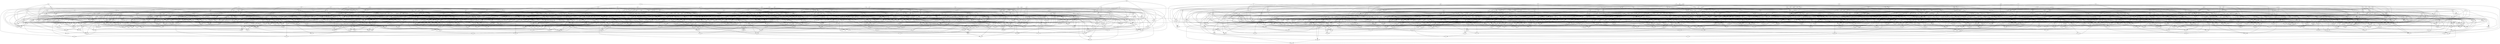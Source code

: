 digraph {
pcf -> vqq
pcf -> glr
pcf -> rpx
pcf -> qcm
qkb -> ccc
qkb -> lxr
qkb -> ppx
vnm -> frl
scx -> czr
zqg -> lbj
zqg -> xkk
qvs -> zgv
qvs -> vfq
qvs -> pqp
qvs -> qbl
qvs -> rpt
qvs -> zcq
sxm -> rgj
vrd -> hbb
vrd -> trd
vrd -> fgh
dbh -> crj
dbh -> hjx
dbh -> bkj
psx -> sxc
dsx -> bjf
dsx -> zrx
dsx -> pld
dqn -> kxm
lst -> fzr
mzv -> gcq
mzv -> bkh
mzv -> mqg
lzm -> fdl
lzm -> jpf
lzm -> qxt
xfs -> zdh
xfs -> thc
xfs -> rxd
xfs -> cjm
lqk -> zth
mbn -> skp
mbn -> pxv
mbn -> zgv
mbn -> bpn
kzg -> mgc
kzg -> vnc
kzg -> zdt
rdl -> pql
rdl -> ptt
rdl -> jfm
rdl -> hsp
rdl -> zvl
rdl -> hhx
nbj -> tqk
nbj -> qhx
rzr -> cfk
rzr -> pdh
bdm -> ppx
bdm -> jcr
bdm -> tgp
bdm -> mhl
glr -> bzl
glr -> snq
glr -> drq
glr -> prc
qds -> glk
qds -> jvn
qds -> ntx
kqq -> ftz
kqq -> blr
kqq -> hlr
kqq -> kvd
fsd -> hbs
czr -> rms
sgv -> kzb
sgv -> tvs
sgv -> qxx
mdz -> rtk
mdz -> txr
mdz -> cqr
nvc -> vsr
nvc -> kzb
bkp -> msz
bkp -> vpn
bkp -> fzr
fbq -> txq
fbq -> sbn
xgq -> dng
xgq -> xlh
xgq -> cqb
qsq -> vvr
qsq -> vqz
qsq -> xpv
qsq -> nlm
dhk -> bqm
dhk -> fvg
dhk -> cjm
khs -> dqq
khs -> tfb
blm -> lqb
blm -> rcq
blm -> dmr
blm -> knp
vfb -> tjm
vfb -> ltb
vfb -> lcd
vfb -> vss
vfb -> xvg
psn -> hrb
psn -> hzt
psn -> dhk
psn -> hdg
dtl -> jgv
tgf -> rnk
jlj -> rhq
jlj -> vmq
jlj -> scj
jlj -> fsp
jlj -> klg
nbt -> khg
nbt -> dvg
nbt -> plf
cng -> gsf
mrr -> bht
pbf -> pxl
pbf -> zbf
zpm -> tfc
zpm -> jrm
zpm -> jfl
zpm -> crs
zpm -> hsp
sfh -> pmh
sfh -> jfl
sfh -> nhf
sfh -> vct
fdl -> jtj
qtl -> kvn
qtl -> glk
qtl -> cjv
qtl -> lrd
pmv -> mpj
pmv -> mmp
qfv -> nph
qfv -> klg
qfv -> kxm
qfv -> cmj
qfv -> vxd
qfv -> pqx
mjn -> jfk
mjn -> pql
prc -> nzf
prc -> rjt
qnc -> kbt
qnc -> nth
cml -> gzg
cml -> lpz
cml -> pxs
cml -> tvd
cml -> lvf
nxl -> mgg
nxl -> tnt
nxl -> msz
rqp -> bkj
rqp -> nbg
cfb -> slr
cfb -> bmv
cfb -> mnf
cfb -> tgp
cfb -> bfm
sff -> flz
sff -> nlq
sff -> jtc
sff -> rkz
jzk -> txm
tnt -> szr
tnt -> ljs
jhm -> sms
jhm -> gll
tjm -> vvz
tjm -> qsf
psh -> qsf
ftf -> rkn
ftf -> rcz
ftf -> ddg
ftf -> hbx
jfl -> rll
pxp -> dtc
pxp -> nqq
pxp -> cqb
pxp -> sjd
pxp -> bdg
hfm -> xzs
hfm -> krk
hfm -> jpj
hfm -> hbs
hfm -> fvg
fvk -> gnv
fvk -> bjh
rxt -> dlr
rxt -> sbg
qhk -> dqp
qhk -> tzz
qhk -> smc
qhk -> rxh
tbf -> tdl
vms -> sgl
mps -> fth
mps -> kqs
mps -> pnr
mps -> fbq
srg -> ndj
srg -> gdq
vzk -> ggd
vzk -> dms
vzk -> vdh
vzk -> zdt
dkj -> drk
dkj -> zmv
dkj -> kkb
dkj -> sjs
hzg -> drn
hzg -> cmp
hzg -> gxf
hzg -> mkr
pqm -> gmf
pqm -> krk
pqm -> vvc
pqm -> ldb
dpb -> sdj
dpb -> bgh
dpb -> plm
pnq -> fxt
pnq -> mxg
mlc -> brv
mlc -> hld
mlc -> mzz
cxx -> vrx
cxx -> zcx
cxx -> xxv
crj -> lxr
crj -> vgl
stj -> tsm
stj -> xxv
stj -> jpj
stj -> ccl
zcl -> fvz
zcl -> ntx
dpd -> brv
dpd -> sms
dpd -> frx
snm -> lnn
snm -> bqx
snm -> nqm
snm -> kdr
vdx -> fbm
vdx -> cqr
vdx -> fpg
vdx -> pdh
qjv -> vhd
qjv -> vms
xhm -> lhz
xhm -> kkv
xhm -> lcq
zgk -> fkc
zgk -> vmb
zgk -> vjj
zgk -> vtg
zgk -> jqs
ftr -> crq
ftr -> ntc
ftr -> bsr
rst -> cxm
xxm -> mld
qxj -> nhf
qxj -> dns
lhr -> znp
tfx -> lgs
tfx -> skp
tfx -> fdl
tfx -> dsb
mzr -> qps
kjt -> kzb
kjt -> xbb
tzs -> cfk
tzs -> sdg
xqr -> lbl
xqr -> pdv
bjf -> vsz
bjf -> lft
xnh -> tfv
xnh -> lnz
tqk -> kzn
tht -> dld
tht -> kqh
tht -> cng
tht -> rlc
tsd -> kng
tsd -> ndm
thn -> gkg
xth -> bns
xth -> zgv
xth -> fth
xth -> bfg
xth -> kzc
fjx -> kxm
smx -> tjq
smx -> pmv
smx -> nbj
smx -> hdj
zdt -> xtp
zdt -> zkp
zdt -> hpf
zcm -> njk
zcm -> vtl
zcm -> fvk
jbj -> nrg
jbj -> bng
jbj -> jqs
jbj -> vgl
czm -> fdr
czm -> zbf
czm -> dkt
rfk -> rbm
rfk -> grf
rfk -> zqb
pxn -> cjv
pxn -> jfl
zxp -> dvt
zxp -> qvk
zxp -> cfv
zxp -> pst
lrc -> dpp
lrc -> jcr
lrc -> ldh
lrc -> bth
djx -> hpg
djx -> dlm
gvv -> rlc
gvv -> ppn
gvv -> gjp
gvv -> mdv
ddb -> xgx
ddb -> rft
qrx -> ckt
qrx -> bdg
qrx -> mmh
jxk -> psh
jxk -> dbp
jxk -> cbn
jxk -> dvz
bxk -> mrq
bxk -> jzk
bxk -> cpv
bxk -> pqh
vvc -> nqm
vvc -> ngd
vvc -> gzm
drd -> tzj
drd -> jgc
drd -> nzf
drd -> rxx
cdn -> jhh
cdn -> pxl
cdn -> xdc
cdn -> lgk
zjz -> ldr
zjz -> cfb
zjz -> bfm
kkb -> qnn
kkb -> dmp
ctv -> tfb
ctv -> gbh
cvd -> rhq
cvd -> rcn
cvd -> hcx
gxb -> dfn
gxb -> vzc
jtv -> jjz
jtv -> bqm
dfb -> fqz
dfb -> zmr
dfb -> pnr
dfb -> nlq
ptr -> dfv
ptr -> lqm
dvg -> clp
qgz -> qzq
qgz -> tlk
qgz -> jzt
qgz -> kqg
qct -> lbv
qct -> gxh
qct -> vdh
hpg -> hck
dlr -> jvj
jgv -> mmh
mmp -> hck
krk -> lqb
ksr -> ggd
ksr -> fzr
ksr -> dsm
ncb -> rxt
ncb -> kqs
ncb -> hhx
ncb -> mnp
zcx -> knr
zcx -> mkm
zfr -> gxb
zfr -> dsm
zfr -> xqg
hpr -> txx
hpr -> gpg
bzf -> dvm
qjp -> qsh
qgh -> sjd
qgh -> cpv
qgh -> chv
qgh -> pxl
vnk -> pxl
vnk -> sqs
vnk -> glp
gkr -> vtg
gkr -> bnj
gkr -> bng
gkr -> tdf
sxq -> ltl
sxq -> ksb
sxq -> plm
lcl -> njk
lcl -> zjl
lcl -> tsm
vkq -> xzj
vkq -> dvm
brz -> drl
brz -> str
nlk -> jnc
zpj -> rjz
zpj -> psh
zpj -> zvt
vct -> frl
vct -> pql
tfp -> zsm
tfp -> rsl
tfp -> jtc
tfp -> smt
drx -> xzk
drx -> dzt
hrb -> kzs
hrb -> clp
vbs -> pbf
vbs -> zzh
vbs -> qlp
hqc -> crc
hqc -> pcb
hqc -> kml
qld -> hqf
qld -> cxm
qld -> rlc
qld -> vkd
zjb -> mft
zjb -> mnc
zjb -> xpv
zjb -> kjc
plv -> zfr
plv -> fqq
plv -> fgq
plv -> xkh
brr -> fbb
brr -> mdz
brr -> dpd
brr -> hrb
qzq -> rhd
qzq -> zgn
zgb -> fft
zgb -> ksj
zgb -> jcn
qgr -> cmj
qgr -> bsr
qgr -> trc
kdr -> qns
kdr -> fsj
kdr -> rpx
kdr -> frx
nqk -> mtv
nqk -> zpj
nqk -> pbg
nqk -> nvh
nqk -> xvv
kzz -> blv
kzz -> gzm
pld -> pqx
pld -> rcn
pvm -> qnd
sfq -> gkt
nqb -> mkm
nqb -> kzs
dpl -> qxf
dpl -> jvn
dpl -> fbq
dpl -> qxj
lrn -> jcr
gkg -> nsz
gkz -> rlf
gkz -> cbh
gkz -> vcr
gkz -> lzm
ktf -> hbz
ktf -> ncs
ktf -> qnd
ktf -> knm
ktf -> dmm
lhl -> mgc
lhl -> qnx
xjk -> mqg
xjk -> hlh
fzv -> dbk
fzv -> tdf
gxh -> dns
kfh -> dsb
xqg -> flz
ztz -> jfv
ztz -> thn
kpv -> hgx
kpv -> tqt
kpv -> vhq
kpv -> pxx
kpv -> nmz
bbt -> lgs
bbt -> jhh
xnj -> dlr
xnj -> mbz
nzl -> ggb
nzl -> lsx
zqz -> psx
dlb -> brz
dlb -> rgm
jjf -> bzf
jjf -> qfh
jjf -> cdf
jjf -> xbt
pzr -> nqq
pzr -> cqd
pzr -> sfk
nzf -> mdv
kmn -> fvk
kmn -> lbm
pnb -> jcn
lkh -> qkl
lkh -> gjp
lkh -> fkc
lkh -> txr
fft -> bmt
tpn -> vmk
tpn -> mjn
tpn -> qtv
hbb -> chn
tbx -> ckf
tbx -> rfq
tbx -> szr
tbx -> vmz
fqv -> mbg
fqv -> ncs
fqv -> vjj
fqv -> cxm
dgb -> qxj
dgb -> trf
dgb -> gxt
dgb -> nlm
dgb -> ntx
gmf -> hkd
gmf -> rlc
hzh -> scj
hzh -> bxz
hzh -> mrv
hzh -> xgf
zmm -> rcl
hpt -> ltt
hpt -> lft
hpt -> sjg
hpt -> qpl
czv -> vms
czv -> lqm
czv -> zlb
fsk -> nvc
fsk -> ztm
fsk -> rqp
fsk -> drl
rqq -> fxc
rqq -> nxk
rqq -> vbs
ggb -> fsq
ggb -> kcv
kjb -> pkd
dfn -> qnx
dfn -> gqf
htg -> dzv
htg -> sxx
htg -> krm
ptt -> zpp
sns -> rmd
sns -> vgf
sns -> qbq
fcj -> cxq
tkb -> ldh
tkb -> pgx
tkb -> ccl
fml -> rcz
fml -> znp
fml -> cqs
flg -> pst
flg -> glb
flg -> nfs
flg -> tvs
flg -> jhm
flg -> vck
jgk -> bmt
jgk -> vdv
jgk -> mvr
jgk -> qxx
jgk -> dcv
bqv -> chz
bqv -> gfh
bqv -> znd
zzh -> ljs
zzh -> qsf
chp -> jvj
hhg -> cnh
dgl -> rdc
dgl -> gzm
dgl -> xjh
dgl -> lrn
czf -> dvz
czf -> ntx
ncr -> bbx
vhk -> pvm
vhk -> mkm
vhk -> khg
pls -> mcd
pls -> knm
bmv -> sbz
bmv -> gjp
bmv -> ncr
cxp -> kzs
cxp -> lrn
cxp -> rdx
cxp -> pjg
cxp -> vgl
cxp -> fkl
cxp -> jpr
cxp -> ltx
scm -> zbf
scm -> vvr
rtz -> jrr
rtz -> gdv
ndn -> tgh
ccc -> jtr
rmq -> ldb
rmq -> dlb
rmq -> htj
dbp -> qxt
dbp -> kxh
dmk -> bbx
dmk -> hmj
fhq -> hbx
fhq -> jvj
fhq -> mfh
fhq -> vnv
shg -> btd
pdl -> gzm
vfg -> bbt
jjm -> kxh
jjm -> xbl
znq -> vcn
znq -> cvc
znq -> lgn
bcm -> jsz
bcm -> rdg
bcm -> rlx
bdf -> tqg
bdf -> xmc
vqz -> chp
vqz -> vfq
jdl -> rll
jdl -> xzz
jdl -> bkh
jdl -> kdl
ljf -> kpd
ljf -> pfk
ljf -> scx
ljf -> kdk
ljf -> cxd
zqs -> shg
zqs -> hxt
zqs -> vsc
zqs -> ctp
fks -> svd
fks -> vgn
fks -> mrq
xgx -> vvz
xxv -> lzx
lbj -> zbf
znd -> tfv
npm -> nxz
npm -> qxx
npm -> dxb
jqp -> czv
jqp -> ngd
jqp -> pgx
jqp -> txv
cgf -> frn
cgf -> rtz
cgf -> qgh
cgf -> rfk
rhq -> jcr
rhq -> cdc
fhx -> zpp
fhx -> tbx
fhx -> dbc
nnb -> ldr
rpv -> gxd
rpv -> dtd
rpv -> ctg
rpv -> sfh
fth -> jzt
fth -> rkn
qzx -> pmv
qzx -> mtj
qzx -> pgl
qzx -> jzk
xhk -> qtt
xhk -> qml
xhk -> vnm
xhk -> fqq
xhk -> dlm
hkx -> jgl
hkx -> xqg
hkx -> nzn
hkx -> fpf
xbh -> jcr
xbh -> brv
xbh -> zcm
xbh -> dvg
zpf -> vzv
zpf -> mdn
zpf -> ksr
zpf -> fcj
zpf -> dlm
nxp -> bhs
nxp -> zlj
ksb -> fnx
ksb -> qnd
zhz -> hxt
zhz -> rjz
zhz -> txq
zhz -> msz
gkx -> pbp
gkx -> xtp
gkx -> lfx
gkx -> ptt
lgp -> vfg
lgp -> mqg
lgp -> qnx
lgp -> ctn
hjh -> sjs
hjh -> flz
hjx -> pvm
glm -> xgf
glm -> pch
glm -> gll
glm -> pvx
lpz -> gxf
lpz -> ptt
lpz -> kfz
fdr -> qlp
fdr -> jtj
fdr -> llk
fdr -> ptv
fdr -> qff
tqp -> jkt
tqp -> sfs
btx -> cqp
btx -> bpf
btx -> kpv
btx -> zkd
zrh -> jsv
zrh -> nzf
zrh -> qvk
zrh -> jjz
zrh -> fpg
hms -> xxm
vzg -> cdc
vzg -> jnj
qkp -> plf
qkp -> pbd
qkp -> cmr
qkp -> mhc
vtc -> gkt
vtc -> zjl
psv -> tdd
psv -> fqq
kvn -> jkm
kvn -> pgv
nbc -> tfv
nbc -> rdk
cqd -> dpb
cqd -> btc
jgl -> rzb
lll -> rcl
skf -> xgf
skf -> zpq
mcd -> tqg
mcd -> lkm
kqh -> bjh
kqh -> xbt
kqh -> hbz
ldn -> zmm
ldn -> tsd
ldn -> ksj
jqq -> xrv
qfh -> qkb
qfh -> txv
mpt -> fft
mpt -> hgq
mpt -> jjf
mpt -> ltl
cqk -> nbj
cqk -> lgk
cqk -> chz
cqk -> rkz
cqk -> rtb
htj -> jqs
htj -> kzb
jlx -> tgf
jlx -> ddb
prq -> knm
prq -> dzv
prq -> rdc
prq -> jsv
sgh -> njr
sgh -> dzv
sgh -> cxx
sgh -> khs
plb -> zjm
plb -> jsl
plb -> vfg
plb -> zqg
rnj -> hrj
rnj -> dng
dzb -> zlb
dzb -> xqp
dzb -> qvk
txf -> pgl
sxt -> mdv
sxt -> qvk
sxt -> vbc
jqm -> jcr
jqm -> lbl
jqm -> qjv
qcq -> rst
qcq -> cdf
qcq -> msm
qcq -> vhd
qcq -> hzt
dnr -> sgl
dnr -> qgr
dnr -> rdp
dnr -> snl
dnr -> grb
dnr -> pbd
hmx -> bpv
hmx -> bjh
hmx -> mhc
hmx -> vtl
xdk -> qnn
xdk -> mgg
xdk -> glk
xdk -> fjc
xdk -> mft
ldh -> txr
chl -> hhj
chl -> pnb
chl -> pzr
chl -> bpx
ckf -> qff
ckf -> kfh
cvk -> cfk
cvk -> pjg
cvk -> fzf
cvk -> mfg
zln -> zzh
zln -> xxm
ggx -> pbd
ggx -> rqp
vsr -> bqx
vsr -> bhs
rjz -> nrs
rjz -> cxz
zkd -> grf
zkd -> gfc
bbx -> qbc
rkp -> vct
vtg -> qsh
gzb -> dct
gzb -> rmk
gzb -> xmp
gzb -> znq
gzb -> hkl
lzx -> pdh
jzt -> qds
jzt -> lnz
mcp -> ckf
mcp -> xlc
mcp -> lrd
mcp -> hbc
mcp -> jkt
brl -> qbc
brl -> cfk
xmp -> czk
xmp -> zvg
ddg -> lhr
sbz -> gpm
djv -> tzx
djv -> xbb
djv -> kns
djv -> fsp
qhb -> xnx
qhb -> kxh
qhb -> vsc
qhb -> hxz
qff -> cqs
qff -> kmj
qff -> qml
hck -> zvg
kqd -> bhs
lmv -> zfm
lmv -> mlk
lmv -> zrg
dng -> zgn
xdj -> pvm
xdj -> csq
xdj -> jcn
xmm -> qml
xmm -> vpn
xmm -> bkp
xmm -> gqk
xmm -> dns
ggg -> cxq
mdr -> qlp
mdr -> tcp
hkl -> lhr
hkl -> ccv
mhf -> vtg
mhf -> qvx
mhf -> dbk
mhf -> vsz
mhf -> bng
gpg -> xrv
gpg -> jfq
mfl -> psd
mfl -> mgg
mfl -> vvr
mfl -> gfx
csj -> nqf
csj -> svb
csj -> jtr
hlh -> txq
bjd -> mtv
bjd -> fdr
bjd -> nmg
bjd -> xlx
fpk -> pmh
fpk -> thn
fpk -> tnt
dqf -> ltl
dqf -> cbg
dqf -> mfg
dqf -> chs
fzf -> sjg
fzf -> czr
bmt -> krm
brv -> bbf
fsp -> jvb
fsp -> svb
mfd -> ltl
mfd -> pqx
fvz -> dtd
chn -> rzt
bqk -> hxz
bqk -> lcd
bqk -> jrm
bqk -> brh
xkh -> lql
xkh -> pxn
xkh -> mlk
ltx -> qkl
ltx -> blv
mxc -> ddg
mxc -> cjh
mxc -> ggd
hxm -> mpt
hxm -> tcm
hxm -> rxh
hxm -> fmn
nbx -> zsh
nbx -> jxf
nbx -> nxr
nbx -> rsd
dll -> xzs
dll -> qdm
dll -> cpq
dll -> vbc
rtb -> qzq
rtb -> tqt
rtb -> bdg
trd -> zsm
sfl -> szh
sfl -> gdq
rjp -> tcp
rjp -> svd
npk -> bzh
npk -> btc
npk -> kjt
npk -> hhj
jrg -> ltt
jrg -> skf
jrg -> hbq
jrg -> nbt
txd -> zfm
txd -> rll
txd -> rzt
txd -> ccb
sqb -> str
mbz -> gxd
brk -> qdr
brk -> sck
brk -> dqq
ptl -> fzr
pdq -> ljs
pdq -> zrg
pdq -> clk
bpf -> sfs
xss -> tch
xss -> smk
xss -> fjh
xss -> pnj
gfl -> fsn
gfl -> zcq
gfl -> jzr
gfl -> hxt
bqn -> xbz
bqn -> jrr
bqn -> hbn
bqn -> hxz
fxd -> rsq
tln -> rjt
tln -> vxd
tln -> tkg
tln -> qkx
pml -> hrt
pml -> dbk
pml -> rmt
pml -> vmb
rqv -> zgb
rqv -> rxh
bht -> xnj
jfk -> brh
zcf -> chn
zcf -> xkk
zcf -> flz
jsl -> dcq
jsl -> msz
jsl -> gxh
vsh -> mbg
vsh -> dqn
vsh -> ntc
vsh -> hzm
vsh -> lft
sms -> bbx
sms -> xbt
tpb -> rgl
tpb -> rzm
tpb -> vcr
tpb -> sct
zqj -> blv
zqj -> zlj
zqj -> vmq
lch -> jnj
lch -> mcd
lch -> kzz
ctm -> ggg
ctm -> fgk
ctm -> sns
sps -> pdl
sps -> mbg
zcj -> qpv
lkm -> vkf
mvr -> dfv
mvr -> vsr
mvr -> zrb
thq -> btk
thq -> gbb
thq -> fks
thq -> bns
hrt -> fcs
hrt -> fck
hrt -> zgf
pvr -> rdk
pvr -> tpn
pvr -> qmk
pvr -> xlx
xxq -> hld
xxq -> mpb
qmk -> mpj
fdh -> qlb
fdh -> pns
fdh -> vmq
xlc -> gfc
xlc -> qpv
xlc -> qps
qmz -> kkc
qmz -> ptx
qmz -> cdp
qmz -> vgh
jvn -> nkr
vdv -> thc
vdv -> fbm
jfj -> vvz
jfj -> txq
jfj -> xnj
jfj -> czf
ztc -> vxd
ztc -> kqd
ztc -> zrx
ztc -> rpn
sxx -> ndm
hsc -> ggb
hsc -> rzt
hsc -> hkl
hsc -> hgd
nmg -> jqq
nmg -> rjp
jhh -> zvt
gqk -> rqq
gqk -> znp
gqk -> xrv
rdc -> zmm
mxg -> nqm
fxt -> krm
fxt -> htj
fxt -> dgr
xvg -> fgk
xvg -> fgn
xvg -> jzr
xvg -> hms
pxd -> pzv
pxd -> xnh
pxd -> hbb
gbh -> fsj
pns -> nrg
qvd -> rms
qvd -> tvs
qvd -> ksh
qvd -> rsm
xrk -> pgl
xrk -> rkp
xrk -> clk
xrk -> tjm
xrk -> zsm
fnj -> nkr
fnj -> lpr
fnj -> qxs
fnj -> jgl
rnk -> qps
kqg -> ptb
fpd -> gvt
fpd -> rst
fpd -> nlk
fpd -> mnf
fpd -> gzp
tdf -> vzg
tdf -> fsd
flx -> rgm
jvr -> mcl
jvr -> mbz
rgn -> rzm
rgn -> cdp
rgn -> zzh
rgn -> sfx
dcj -> zpq
mcl -> glk
mcl -> bcx
qtf -> rcl
qtf -> snh
grb -> nff
bjh -> fdq
dld -> cfb
dld -> pvt
dld -> ptc
chz -> thx
chz -> jqq
djt -> rzb
djt -> svd
djt -> lgk
djt -> hrj
djt -> bbt
djt -> mdb
tzj -> ldr
tzj -> nlk
hqx -> jvb
qtd -> pns
qtd -> pvx
qtd -> zks
qtd -> qjb
plk -> pls
plk -> txv
plk -> pgb
plk -> zlq
dcq -> hvb
dcq -> xqv
mst -> dcq
mst -> cgq
mst -> mnp
mst -> hlh
fss -> dvm
lts -> smt
lts -> ppl
lts -> nnl
lts -> lhl
fvc -> nhf
fvc -> nnl
fvc -> ctm
fvc -> clk
fvc -> kmj
fvc -> pxd
dcv -> bsr
dcv -> vjj
dcv -> jcr
jbb -> rjz
jbb -> rnk
jbb -> njb
rnf -> qml
blk -> tbf
blk -> sbn
blk -> sqf
blk -> kfh
blk -> nzg
blk -> rnj
pzv -> kqg
pzv -> fnn
vlc -> flx
vlc -> ltx
vlc -> qvk
vlc -> hmv
xqp -> xmc
jhg -> zps
jhg -> drq
jhg -> nxz
lkc -> dvm
lkc -> zxh
lkc -> dqf
lkc -> thc
khg -> gpm
khg -> bzl
xpv -> gls
nhh -> lck
mbc -> pld
mbc -> rpx
mbc -> tkt
mbc -> bxp
mbc -> gvv
bff -> gvv
bff -> xjm
bff -> nqf
bff -> btc
rnb -> qft
rnb -> vlf
rnb -> cdc
rnb -> bzf
bpv -> bdv
bpv -> mdx
kbt -> mdn
tcm -> snl
tfv -> sjd
btc -> ngf
ntm -> dcj
ntm -> mfg
jdv -> fsq
jdv -> xxm
jdv -> rdg
jdv -> pxn
fkt -> cbn
fkt -> grh
zsh -> sdj
zsh -> brx
fjc -> nzl
shj -> kzn
shj -> gfh
shj -> qnn
jtc -> jfv
nsh -> pzr
nsh -> nhh
nsh -> kpd
nsh -> xqp
nsh -> cvd
xvf -> txm
xvf -> gxt
bxz -> brx
bxz -> snm
pcb -> qxt
pcb -> tdd
xjh -> bqx
rdt -> kcv
rdt -> frn
rdt -> zmv
dtq -> qfb
dtq -> pkl
dtq -> chs
dtq -> nmf
nqf -> zbk
nqf -> sfq
dkt -> cjv
dkt -> qmk
nqq -> hbs
nqq -> prc
rsd -> klg
rsd -> kxm
rsd -> dmk
llk -> lvp
llk -> tbf
llk -> tqp
rpx -> svb
pxs -> qxs
pxs -> vhp
pxs -> mrc
pxs -> lxg
hgn -> xmc
hgn -> lzx
hgn -> rms
pst -> vkf
pst -> lqm
bxp -> dxb
lss -> tkb
lss -> lqg
lss -> dhg
lss -> zpv
glb -> vrx
glb -> scc
chv -> zsm
vcl -> dtl
vcl -> jgv
vcl -> dmg
vcl -> nnz
vcl -> fdg
kfm -> mjp
kfm -> vlg
fhn -> hxs
fhn -> rdb
fhn -> ckb
fhn -> jqz
lsx -> zcl
msm -> bdv
msm -> tch
qfs -> fgn
qfs -> tbf
qfs -> gdv
hdg -> mkj
hdg -> vkq
hdg -> pnb
hdg -> dld
fvd -> xhp
fvd -> chz
fvd -> tvd
fvd -> htd
bcp -> psh
bcp -> fcj
bcp -> brh
qvx -> qpl
qvx -> zpq
qvx -> nxr
gsr -> hgn
gsr -> gzp
gsr -> qvk
gsr -> lkl
gsr -> tlt
mxz -> fmn
mxz -> mql
mxz -> vsb
mxz -> krt
rcz -> vrg
rcz -> dcq
kdl -> rfq
kdl -> tvd
kdl -> lgt
zrj -> gdt
zrj -> kfz
zrj -> xcp
zrj -> mhx
zrj -> jfk
nms -> lnv
nms -> gkr
nms -> jvb
nms -> hbq
gns -> snl
gns -> vvc
gns -> gzp
gns -> mjp
gns -> brx
zks -> qkl
gmt -> gqf
dhg -> dpr
xvm -> zzc
jlq -> jrm
vjs -> tpr
vjs -> cxn
vjs -> rdx
vjs -> lmh
vjs -> qdr
vjs -> bkj
vjs -> vhd
vjs -> rmq
gbb -> tmm
gbb -> dbc
rxx -> tlj
rxx -> gbh
kjp -> zjl
kjp -> dpd
kjp -> brl
jgc -> tzx
jgc -> pgx
jgc -> pdc
nxk -> vzc
nxk -> xkk
nxk -> vmz
ktb -> xbb
ktb -> ndj
ktb -> xvq
ktb -> dbz
ktb -> pzn
ctn -> sxc
ctn -> jrm
lvv -> rcl
qbl -> grh
qbl -> zsm
cbh -> gqz
cbh -> gsc
pvt -> xnb
pvt -> bzh
cfv -> rsq
qfg -> xlf
qfg -> hbn
qfg -> nsz
qfg -> fbz
mlp -> ggh
mlp -> xxq
mlp -> zbc
mlp -> dvt
qgg -> btd
qgg -> rtr
qgg -> mtv
btd -> gxd
dxs -> lzx
dxs -> ftz
dxs -> njk
dxs -> mnf
lqg -> ztm
lqg -> jxf
qtv -> vcr
hvn -> lsx
hvn -> jkm
hvn -> vvr
hvn -> nzd
xzs -> mzz
xzs -> fxd
xzs -> plm
zzc -> kqg
zzc -> fxl
tlk -> jdq
tlk -> rhd
tlk -> jhv
tlk -> pbp
hld -> ppx
gcf -> pvx
szr -> rdg
szr -> mft
pdc -> dsx
pdc -> krk
pdc -> snq
pdc -> qqf
rzm -> mnc
mnp -> jfv
mnp -> xqv
tdd -> vvz
tpr -> hld
tpr -> czv
tpr -> vzq
kml -> nzd
kml -> rhd
skn -> xvf
skn -> tqp
skn -> sss
tlv -> nxq
cvg -> ksq
cvg -> zls
cvg -> lfx
cvg -> rft
lxh -> ntv
lxh -> mkr
lxh -> jhv
lxh -> hgd
jxr -> svd
jxr -> czk
jxr -> nzn
jxr -> mlk
jxr -> htd
pxx -> cfm
pxx -> szt
pxx -> jhh
njj -> dcj
njj -> kqh
njj -> vzq
hlr -> pqx
jrm -> fdb
sct -> clk
sct -> zmv
sct -> pqp
cnd -> xlx
cnd -> tgh
rsl -> fsn
fpf -> zkp
sbq -> hmj
sbq -> hhz
sbq -> grd
sbq -> rgm
vgs -> fsj
vgs -> zxh
vgs -> rpn
vgs -> kfm
qns -> mpb
cmj -> jnc
nbh -> fsq
kzc -> gxh
kzc -> lfc
kzc -> tfc
rsm -> kcx
rsm -> jtv
ccv -> dbc
bhq -> fbz
bhq -> pmv
bhq -> szt
shz -> kkc
shz -> zqs
shz -> svn
shz -> btd
zpk -> rft
zpk -> vfq
zpk -> tgf
jpf -> ptv
tpt -> lnv
tpt -> cfb
tpt -> nxp
tpt -> krm
dfh -> dpd
dfh -> trg
dfh -> vrx
dfh -> xjr
jbm -> xtf
jbm -> cdf
jbm -> zrx
jbm -> xsv
vxj -> htc
vxj -> bzx
vxj -> qsh
nvk -> tgf
nvk -> hbx
nvk -> dks
nvk -> shg
nvk -> gcq
rjq -> rhc
rjq -> jqm
rjq -> cnq
bgh -> pvx
bgh -> str
ght -> lcd
ght -> gqg
ght -> tqk
ght -> rcc
hhx -> txf
psg -> gkx
psg -> cqs
psg -> flz
hbc -> jtc
hbc -> qnc
nvx -> svt
nvx -> rtk
nvx -> qnr
nvx -> nqb
qbv -> zps
qbv -> pgb
xms -> cbn
xms -> zpj
kdj -> rtb
kdj -> qbq
kdj -> tlv
vsd -> mfd
vsd -> pvt
vsd -> dhg
xcf -> drq
qqb -> pqm
qqb -> thc
qqb -> jtr
qqb -> crq
cxn -> jjd
cxn -> svb
cxn -> fcm
lql -> svn
lql -> pbf
lql -> mft
lql -> mdr
zlx -> pld
zlx -> cng
zlx -> dbh
zlx -> tsc
zlx -> scc
jck -> mmh
sdg -> xmr
sdg -> ppx
cqp -> rnf
cqp -> nnl
cqp -> cbn
gtz -> mxg
gtz -> ccl
gtz -> xpk
gtz -> qdh
gtz -> zcx
zpp -> sjd
dfz -> fxn
dfz -> cgq
dfz -> tdl
dfz -> mdn
dfz -> hfp
hzm -> ltl
zrs -> pgb
xrm -> mql
xrm -> dzt
xrm -> hbq
hbx -> tqp
kxq -> rmd
kxq -> rmk
kxq -> rgl
tqg -> hbz
vjj -> bqm
lcd -> dmn
hvl -> gxl
hvl -> zrg
hvl -> xpv
hvl -> gfx
hvl -> spt
vrh -> qtf
vrh -> zks
vrh -> zsd
vrh -> vkn
rbv -> kzb
rbv -> gsf
zbk -> rdc
ldb -> fkc
vqq -> gnv
vqq -> zmm
vqq -> lkm
mkj -> sjg
dbz -> gtf
dbz -> pnq
jsp -> sxg
jsp -> hzm
jsp -> zkt
jsp -> bpx
jsp -> jpj
snq -> rms
snq -> cxm
ndc -> vmk
ndc -> znd
ndc -> zln
ndc -> rdk
xkq -> jkt
xkq -> vsc
xkq -> fdb
tph -> psg
tph -> ddg
tph -> czm
tph -> lgn
sxh -> bzx
sxh -> pcf
rmt -> mql
rmt -> qtf
rmt -> ldb
rmt -> cqd
qrk -> bth
qrk -> hmv
qrk -> csq
qrk -> bxp
qrk -> rqp
nph -> nld
pnn -> znr
pnn -> zvt
pnn -> lxh
pnn -> tlk
pnn -> zmv
gpt -> lgs
gpt -> znp
gpt -> hlh
gpt -> mrq
xqz -> nqt
xqz -> clp
xqz -> tcm
gfh -> sxp
gfh -> jfq
xpf -> ctg
xpf -> kfh
xpf -> fvz
xpf -> dkd
vzt -> tcm
vzt -> hbq
vzt -> lck
vzt -> tzz
mrq -> xqv
cxd -> cmj
cxd -> xxq
cxd -> xxv
dvt -> ctv
mrv -> htc
mrv -> lcl
mrv -> sps
mrv -> sck
mrv -> krt
crs -> dfl
crs -> mlf
crs -> xgx
xbl -> frh
xbl -> fgq
xbl -> rft
xzk -> rbv
xzk -> qcp
dbk -> gpm
dbk -> cbg
kfl -> zlj
kfl -> gnv
ngk -> sck
ngk -> sqb
ngk -> scx
ngk -> zcx
xvq -> qkx
xvq -> drq
xvq -> lqm
nlf -> jnj
fgn -> xnx
ktr -> qnc
ktr -> hjh
ktr -> fxl
xmh -> zcx
xmh -> ptr
xmh -> fjx
xmh -> mtl
rkk -> crj
rkk -> lft
rkk -> fjx
rkk -> hgq
rkk -> zqj
pzn -> zpq
pzn -> sfl
pzn -> bzh
pzn -> mjs
hxs -> frn
vvl -> hxt
vvl -> hms
vvl -> hxs
vvl -> mnc
mlf -> frh
qcm -> kpp
qcm -> dqn
bkh -> qmf
thx -> mfh
thx -> gsc
zvm -> xhk
zvm -> kmj
zvm -> zqb
clc -> njj
clc -> tgd
clc -> mdv
clc -> dcj
xmg -> csj
xmg -> xrq
xmg -> xcg
xmg -> bnb
tvq -> cgq
tvq -> cfm
rln -> ggh
rln -> ksh
rln -> hjx
rln -> brk
rln -> plf
rln -> lrn
tkg -> kpp
tkg -> zks
vqh -> xjh
vqh -> nqb
vqh -> qbv
vqh -> vlg
bdg -> fnn
mdb -> jqq
mdb -> pql
mdb -> vnk
cdp -> rcb
cdp -> gfx
xgh -> sbd
xgh -> jfq
bpj -> plf
bpj -> kxm
bpj -> rhc
bpj -> sms
kls -> jlx
kls -> sqf
kls -> fxc
kls -> zln
clk -> chv
nmz -> dvz
nmz -> pgv
jpr -> nbt
mpf -> nth
mpf -> ccv
mpf -> htl
mpf -> scm
pct -> qjp
pct -> fjh
pct -> rqv
pct -> vrh
pct -> bzf
pct -> xdv
rfq -> cmp
kns -> nqm
pgx -> tgp
pgx -> grb
gzp -> qjp
nxq -> vcn
gzh -> tzg
gzh -> tlv
hbd -> csq
hbd -> zpt
hbd -> sxg
hbd -> bgh
fds -> xrb
fds -> zjb
fds -> vcn
fds -> gqz
fbm -> ppn
fbm -> fxd
zpc -> zkt
zpc -> zbc
zpc -> ncs
zpc -> kmn
jxq -> dlb
jxq -> rjq
jxq -> ccc
jxq -> jtr
jjd -> nff
jjd -> tsc
jjd -> qkz
jjd -> sfk
str -> sjg
zlb -> mql
zlb -> hqf
zlb -> jpj
gbm -> hhs
gbm -> vpn
gbm -> gzg
gbm -> ddb
gbm -> psv
gbm -> xvm
gbm -> zcj
vmk -> ndn
vmk -> jcp
vmk -> jlg
vmk -> bns
hgx -> qtv
hgx -> fgq
hgx -> zqz
hgx -> cfm
dmg -> vhp
dmg -> jtj
lrd -> svn
lrd -> nbj
bng -> qsh
kcx -> lll
kcx -> ndm
hsp -> mmh
xcp -> hcs
xcp -> bhq
xcp -> qhx
dkq -> fzv
dkq -> cnq
dkq -> npm
dkq -> fjh
dkq -> knp
nmt -> kdc
nmt -> qcm
dlg -> qds
dlg -> fqz
dlg -> gvn
dlg -> vld
mnc -> vnm
rvt -> jcn
rvt -> trc
rvt -> jsv
rvt -> bdf
xcq -> dks
xcq -> rsl
xcq -> kzn
xcq -> gvn
zmx -> lst
zmx -> ckf
zmx -> czf
hfq -> zmx
hfq -> qfs
hfq -> mgc
hfq -> sqs
gcc -> tqk
gcc -> lks
gcc -> rkp
nnp -> drl
nnp -> pvm
mbg -> drl
cqb -> pnr
rpr -> rhc
rpr -> hgn
rpr -> fck
rpr -> zrs
ppl -> njb
ppl -> bht
ppl -> tvq
pnp -> tsc
pnp -> rxd
pnp -> zgb
pnp -> szh
bfg -> sjs
ntc -> tzx
ntc -> dxb
xpk -> ccc
xpk -> gcf
xpk -> rtk
rgl -> sxp
rgl -> hjh
rgl -> frh
rgl -> sss
rgl -> mnp
tdl -> jck
vkt -> fxm
vkt -> hjx
vkt -> vdv
vkt -> hlr
vkt -> pls
vkt -> qcp
tkh -> kjb
tkh -> nqt
tkh -> tsc
tkh -> rvx
hrl -> rtr
hrl -> sfx
hrl -> vpq
hrl -> tdd
hrl -> jvn
nmf -> ztm
nmf -> ndj
zxh -> pdh
zxh -> xcg
zjm -> cpv
zjm -> cxz
dmm -> rtk
mrk -> xdj
mrk -> pdh
mrk -> bdf
mrk -> sdg
rdb -> zcj
rdb -> kxg
smk -> hqx
smk -> mpb
zbc -> gjp
zbc -> nlf
plf -> dxb
gll -> mpb
gll -> xcg
dmd -> ckf
dmd -> vnv
dmd -> gcd
dmd -> nkr
nxr -> mxg
nxr -> rvx
tch -> frx
fbb -> fsp
fbb -> qcz
fbb -> sbz
fbb -> tsm
fbb -> hmj
ztm -> cdf
ztm -> vbc
ztm -> drx
bpn -> rcb
bpn -> rdb
bpn -> ckf
dpp -> qcz
dpp -> trc
dpp -> vtc
gdt -> qml
gdt -> ggb
vmb -> xjh
vmb -> dzt
vmb -> lvv
vmb -> lqg
vmb -> bbf
nsb -> svt
nsb -> zxh
nsb -> ngf
jfm -> ptm
jfm -> nrm
jfm -> rmk
jdm -> lhr
jdm -> bpg
jdm -> mbh
jdm -> chn
jdm -> mtv
gcd -> bqr
gcd -> lgz
jhv -> drn
jhv -> tqt
srd -> kqg
srd -> rzm
srd -> fxc
trc -> txr
trc -> str
sgr -> khs
sgr -> scc
sgr -> dkq
sgr -> kng
gqg -> hrj
gqg -> djr
gqg -> dks
slr -> qjb
slr -> sgv
slr -> tkg
ddv -> smc
ddv -> ntm
ddv -> cpq
ddv -> xqz
bmx -> lck
bmx -> gcf
bmx -> qpl
zrg -> rnk
rdm -> bfg
rdm -> fnn
rdm -> ctk
rdm -> vfq
hzt -> qcz
hzt -> vkn
lfc -> grx
nfs -> jpr
nfs -> vmb
fjh -> ntm
zpr -> hrn
zpr -> cnq
zpr -> mlc
zpr -> rhq
hrn -> pkl
hrn -> vgl
msj -> qdr
msj -> nsb
msj -> qnr
msj -> hxc
msj -> jxf
msj -> njz
dmr -> pkl
dmr -> kzb
njr -> dfv
njr -> pnq
bjk -> lvv
bjk -> dbz
bjk -> hrt
bjk -> rjt
qqm -> vkf
qqm -> ggh
qqm -> glb
qqm -> nff
nzg -> vpq
nzg -> zls
gxf -> cgq
bpx -> jcs
bpx -> bbx
dtm -> fds
dtm -> htd
dtm -> flz
dtm -> xbz
mld -> fsq
pbd -> jjz
ptm -> vrg
ptm -> sbn
ptm -> jdq
ptm -> kjc
jqz -> dkt
jqz -> sdf
jqz -> bcm
jqz -> sfx
jqz -> jvr
fbz -> ssl
fbz -> xlh
vkb -> vpn
vkb -> hkl
vkb -> qtt
vkb -> vpq
khb -> mrr
khb -> vcn
khb -> tdj
khb -> gxb
drn -> bns
jjv -> jtc
jjv -> ptb
jjv -> gxt
jjv -> shj
qxs -> rcb
qvl -> txf
qvl -> ckt
qvl -> nkr
qvl -> htl
qvl -> vqz
pcp -> rgj
pcp -> lgt
pcp -> frn
pcp -> jbr
jcp -> hpm
jcp -> fxn
jcp -> nlq
trf -> vpt
dms -> kfz
dms -> fdb
jzb -> pgv
jzb -> cnh
pgb -> scx
pgb -> qxx
rdx -> bmt
rdx -> dgr
xsv -> xqr
xsv -> srg
xsv -> pct
pbh -> vdx
pbh -> scj
pbh -> sfk
pbh -> rdc
dct -> kns
dct -> pmh
dct -> jck
klf -> gfx
glp -> dsg
glp -> qxj
glp -> xcq
nld -> rxd
shc -> qmk
zpq -> tqg
qhm -> smc
qhm -> xqp
qhm -> cxd
qhm -> rsq
qhm -> sfq
ctk -> rzb
ctk -> cqs
ctk -> jfv
lhz -> lmv
lhz -> ptv
dcs -> gzh
dcs -> qgg
dcs -> gpg
dcs -> fpf
dcs -> lxg
dcs -> bkh
ptv -> ptb
gzg -> mdr
sbg -> ccv
sbg -> jgv
tvd -> dvz
qdh -> thc
qdh -> chs
fgb -> dmk
fgb -> rvr
fgb -> qfh
fgb -> tzs
vrx -> ptc
fxn -> ptl
fxn -> fxl
ksj -> pdv
ksj -> gtf
lcq -> jgv
lcq -> sxm
lcq -> zgv
njz -> mhl
njz -> gcf
njz -> jtv
crc -> nbh
crc -> mqg
nff -> tzx
kxg -> ndq
kxg -> dkj
kxg -> llk
hbn -> qgh
hbn -> nhf
gxt -> mdn
qbb -> fqz
qbb -> zcj
qbb -> fvz
qbb -> dmn
bsp -> lzm
bsp -> rnf
bsp -> cfm
pkd -> hhj
pkd -> xzj
pkd -> bjh
qmb -> kdl
qmb -> shc
qmb -> cvv
qmb -> fgn
kmq -> nmt
kmq -> hft
kmq -> bqm
kmq -> qcz
xkf -> nxq
xkf -> fjc
xkf -> qpm
xkf -> ckt
zcq -> jlq
zcq -> mcl
hzj -> zjm
hzj -> qpc
hzj -> crc
hzj -> nzl
lnv -> vkn
kpd -> htj
kpd -> xnb
zcz -> fsd
zcz -> bqm
zcz -> nbg
zcz -> tln
lmh -> pkl
ntv -> kjc
ntv -> hbx
ntv -> jgl
szt -> kcv
szt -> bcx
szt -> znd
szt -> rdg
zrt -> tsd
zrt -> hlr
zrt -> nlk
zrt -> nnp
zrt -> nph
cnq -> tkt
bgm -> kpp
bgm -> mdv
bgm -> fsp
bfm -> rms
mhc -> bzx
zxg -> qpm
zxg -> xvm
zxg -> zvg
zxg -> nlm
bpg -> xgh
bpg -> mdr
cqr -> jsv
cqr -> bqm
hfp -> jfq
hfp -> sxm
gfc -> sxp
vss -> mld
vss -> tlv
vss -> nzd
vss -> mlf
vss -> nlm
vss -> fml
lzv -> xlh
lzv -> vct
lzv -> ltb
kch -> fxn
kch -> rjz
kch -> dkd
kch -> lvp
kch -> pxv
cmr -> jnj
cmr -> dqp
cmr -> hcx
cmr -> srg
ktc -> ths
ktc -> rsq
ktc -> kjb
ktc -> zpt
hhk -> dbp
hhk -> dsg
hhk -> tzg
hhk -> njb
trg -> vbc
trg -> jtr
trg -> xzj
hcs -> zth
hcs -> cnd
nnz -> hck
nnz -> dmp
nnz -> bpf
nnz -> djx
scc -> lck
lvc -> zzc
lvc -> blk
lvc -> psv
lvc -> mhx
xbz -> qtv
xbz -> lzv
bqq -> tqg
bqq -> qkz
bqq -> kdc
ngd -> hqx
grd -> fkc
grd -> vhk
grd -> hgq
jcs -> zrs
jcs -> qft
jcs -> vxj
sbd -> hpg
qjb -> crq
qjb -> kfl
szh -> hkd
frn -> zkd
frn -> hsp
frn -> dbc
gvn -> zzh
gvn -> sxp
mjs -> fdq
mjs -> lnv
xxz -> cgq
xxz -> mgg
xxz -> jpg
xxz -> shc
xxz -> rfq
mkm -> ggx
jqr -> sjm
jqr -> fsn
jqr -> hms
jqr -> zqz
jqr -> vrg
jpg -> mlf
ksq -> ktr
ksq -> ssl
ksq -> blk
ksq -> lpm
ksq -> gls
xrb -> nzl
xrb -> tcp
xrb -> mzr
xtp -> mrc
xtp -> hhk
qft -> xjm
qft -> frx
cfk -> dzt
cfk -> bbf
lbn -> vkb
lbn -> gbb
htq -> ggg
htq -> bpg
htq -> kzg
htq -> nzg
vhq -> sxc
bsz -> rcn
bsz -> pdl
bsz -> glm
bsz -> grd
qjq -> kxq
qjq -> nvk
qjq -> tmm
qjq -> jfj
ftd -> kkv
ftd -> gcd
ftd -> mdr
ftd -> mjz
rbg -> pql
rbg -> hvb
rbg -> zkp
rbg -> jgl
phj -> fxd
phj -> gmf
phj -> qdh
phj -> ldn
rjh -> fft
rjh -> sxt
rjh -> kdr
rjh -> nbg
drk -> cnh
xhp -> bsp
xhp -> qct
xhp -> zhj
xlf -> lhz
xlf -> nmg
dbf -> gpm
dbf -> vtc
dbf -> nzf
dbf -> hqf
snh -> drl
snh -> cjm
snh -> fxm
snh -> xmc
lsp -> qnn
ppn -> zlj
ppn -> xcf
xcd -> dmn
xcd -> xbc
xcd -> vhq
xcd -> sqs
xcd -> czm
lbm -> gkt
lbm -> pkl
qbt -> sbd
qbt -> jtj
qbt -> vzc
cst -> hxs
cst -> fgh
cst -> jxr
cst -> lbn
llz -> lbj
llz -> psd
llz -> zfm
llz -> xqg
llz -> fbq
nvh -> dns
nvh -> tfv
nvh -> txx
zjn -> rdx
zjn -> ldh
zjn -> bkj
zjn -> qkz
zjn -> nvc
pnj -> nlf
pnj -> vdv
pnj -> lch
zvq -> rgm
zvq -> msm
zvq -> tlj
zvq -> sps
pfk -> tcm
pfk -> rsm
pfk -> pls
fnv -> fxl
fnv -> xlx
fnv -> tfv
qdb -> rnb
qdb -> vbx
qdb -> flx
qdb -> qjv
nln -> jvr
nln -> dng
nln -> txb
nln -> ksv
vvh -> vzg
vvh -> hzm
vvh -> zrx
vvh -> ptr
rmd -> lvf
rmd -> chv
rmd -> jvn
pbg -> dfn
pbg -> gfc
pbg -> gdv
vbb -> vlf
vbb -> ptc
vbb -> qnr
vbb -> bmg
vbb -> fpg
hbs -> gsf
hbs -> lxr
hbs -> qjp
tsm -> qbc
txb -> jbb
txb -> dtl
txb -> hhg
txb -> qbq
mvd -> rqv
mvd -> mjp
mvd -> vvh
mvd -> bqx
xzz -> zkp
xzz -> trd
jxb -> pns
jxb -> ksq
jxb -> hhj
jxb -> jqm
jxb -> sck
jxb -> snl
tlj -> nlf
tlj -> zpv
mhm -> vfg
mhm -> tzg
mhm -> qpc
mhm -> gxd
xbr -> txx
xbr -> mrq
xbr -> tqp
xbr -> ksq
zpt -> fbm
zpt -> pjg
zpt -> mkj
zpt -> nmt
zpt -> fsd
ksz -> nbh
ksz -> jvj
ksz -> drk
ksz -> vrd
zhj -> mdn
zhj -> mjn
zhj -> pnr
hjp -> bhs
hjp -> dqn
hjp -> rxh
hjp -> qbv
hjp -> drx
qdm -> kqq
qdm -> nhh
qdm -> vzt
ssk -> xzz
ssk -> xms
ssk -> lvf
ssk -> lsz
fxc -> cnh
cpq -> mjs
cpq -> kcx
lgz -> gcq
lgz -> pbp
xkk -> mmh
kdc -> zbk
kdc -> lll
dkg -> dtc
dkg -> xvv
fqz -> srd
fqz -> lgz
fqz -> grx
fqz -> jjm
rjt -> vkf
mtj -> mmp
mtj -> pmh
mtj -> btd
xmr -> qqf
xmr -> bxp
xmr -> czr
lvf -> fxn
rzt -> vzc
tfc -> qhx
tfc -> lqk
hpm -> lgk
hpm -> rtb
hpm -> vvr
zmv -> rkz
gdl -> jrr
gdl -> gcq
gdl -> gcc
bmg -> nqm
bmg -> rbv
klg -> dmm
shs -> chs
shs -> xjr
shs -> qsd
shs -> rsm
jsz -> ckf
jsz -> czk
jsz -> tqt
jsz -> htl
jvd -> qsf
jvd -> zhz
vll -> rjp
vll -> gvn
vll -> jfq
vll -> cjv
vhp -> gkg
vhp -> dks
znr -> ptl
znr -> mzv
znr -> mbz
tdj -> lhr
tdj -> fcj
tdj -> xvm
tdj -> xqv
bzh -> ksb
fbg -> dmr
fbg -> ccc
qfb -> gnv
qfb -> zbc
qfb -> xqr
xbb -> kzs
ckn -> ggg
ckn -> mcl
ckn -> sjs
ckn -> qbt
ckn -> gdl
sck -> hjx
tsc -> sfq
qpc -> lvp
lfd -> sgb
lfd -> xnx
lfd -> xms
lfd -> jpg
lfd -> bcp
lgt -> bbt
lgt -> vbs
lgt -> txf
mrc -> sxm
mrc -> lsp
dsg -> nxl
dsg -> jlg
dsg -> mlk
dsg -> fsn
dkd -> lsx
dkd -> ptb
qpl -> fck
jrr -> dsb
pzt -> lbm
pzt -> tkt
pzt -> jjd
pzt -> qbc
bnj -> hbz
bnj -> bng
sxg -> sqb
sxg -> sfq
fpg -> lxr
tzz -> qkl
tzz -> qdr
xrq -> scc
xrq -> kdk
xrq -> mhl
xrq -> fvg
bth -> fdq
bth -> dpr
fsn -> trf
fsn -> kkc
fxx -> xpv
fxx -> lxg
fxx -> smt
mkr -> lqk
mkr -> tnt
rpt -> kxh
rpt -> gqf
rpt -> kbt
mpj -> lbj
qtt -> zth
qtt -> mdr
zvz -> bff
zvz -> dqq
zvz -> cnq
zvz -> csq
qkx -> pnb
qkx -> hgn
qkx -> fcm
htd -> zgn
ldf -> lll
ldf -> bpv
ldf -> bsr
ldf -> knr
ldf -> vlf
pzg -> kkb
pzg -> ggb
pzg -> rnf
vld -> psx
vld -> frl
nzn -> tdd
nzn -> thx
fhm -> kns
fhm -> xxq
fhm -> fsj
fhm -> txv
pxg -> svt
pxg -> vms
pxg -> dmm
pxg -> lmh
qlb -> pch
qlb -> zsh
qlb -> fkl
qlb -> qnd
nlm -> nzd
hgq -> hbs
nbg -> bzx
sjm -> dkg
sjm -> nvk
sjm -> xnx
fcm -> knr
fcm -> htc
fcm -> hqf
qlz -> kmn
qlz -> nqt
qlz -> zlb
qlz -> sgl
nrm -> jlq
nrm -> ptx
nrm -> fkt
hdj -> mft
hdj -> xlh
hdj -> rsl
vzv -> gqz
vzv -> mnc
vzv -> zhz
vzv -> pzg
vlg -> zpq
vlg -> jqs
vfq -> jdq
vkd -> krt
vkd -> qkb
vkd -> hbs
vkd -> bpv
jzr -> qpc
jzr -> dvz
vgn -> txm
vgn -> jlx
vgn -> hvb
vgn -> mcl
zqb -> cpv
zqb -> ptx
zqb -> tzg
sgb -> qbl
sgb -> txf
sgb -> ndn
qfj -> rst
qfj -> qsh
qfj -> bfm
qfj -> fss
qfj -> nfs
lzp -> rtr
lzp -> gdt
lzp -> fgh
lzp -> vhs
mjz -> lfx
mjz -> htl
mjz -> fpf
klq -> tbf
klq -> fqq
klq -> ndn
klq -> xgq
nzb -> ndq
nzb -> hhx
nzb -> gcc
nzb -> svd
nzb -> zpj
xzj -> tfb
pch -> nxz
pch -> qvx
pch -> fzf
xdv -> kjp
xdv -> rnb
xdv -> qxx
zlq -> nrg
zlq -> zbk
zlq -> nnb
rvr -> sxx
rvr -> hss
rvr -> ccl
cpk -> dkg
cpk -> djx
cpk -> fxx
cmp -> skn
cmp -> nth
bmn -> hkd
bmn -> tvs
bmn -> xcf
bmn -> pdl
gzm -> cdc
qbq -> jsl
mdg -> zvt
mdg -> rdk
mdg -> mbh
psd -> drn
hhh -> vnk
hhh -> jjm
hhh -> fhx
hhh -> ptv
hhh -> xcp
hhh -> jzb
hhh -> dtm
hhh -> ztz
hhh -> tgh
gxl -> sqf
gxl -> kzn
pbc -> fgk
pbc -> qsf
pbc -> sjs
pbc -> vvz
fdx -> jcs
fdx -> dpr
fdx -> xcf
dzl -> nbc
dzl -> dfb
dzl -> dtd
dzl -> ljs
dzl -> xrb
cxq -> glk
cxq -> brh
lft -> mbg
bnn -> rdt
bnn -> vld
bnn -> qzx
bnn -> jqq
dfl -> hsp
dfl -> frl
nxz -> czr
ggd -> jfq
ggd -> fgq
krt -> zbc
scj -> rgm
scj -> lnn
knm -> pdv
ksv -> vnv
ksv -> xvf
ksv -> tvq
vhs -> bns
vhs -> fxl
vhs -> sbd
fvg -> dzv
cjm -> khg
cjm -> ctv
gdd -> sfs
gdd -> txm
gdd -> jnv
gff -> xgx
gff -> lst
gff -> hhg
gff -> xlx
gff -> hfp
gvt -> vsd
gvt -> hcx
gvt -> zgx
xdc -> cnd
xdc -> tcp
xdc -> ccv
lgs -> zgn
lgs -> gkg
snn -> lhl
snn -> qxs
snn -> mfh
snn -> nbc
ckb -> mzr
ckb -> pdq
ckb -> mpj
zmr -> fkt
zmr -> xrv
zmr -> mrr
hhj -> ngd
hxz -> tfv
mmr -> mtj
mmr -> pzv
mmr -> tgh
mmr -> vrg
qpm -> rhd
qpm -> hbc
qpm -> vqm
qpm -> gvk
ckt -> njb
ckt -> dfl
mhx -> gvk
mhx -> mld
mhx -> ctg
mhx -> fzr
hjm -> fbg
hjm -> ndm
hjm -> mfd
hjm -> jsv
sdf -> gxf
sdf -> lsp
sdf -> tfv
rkn -> jzk
rkn -> zcl
rkn -> brh
lbl -> pkl
lhv -> qbc
lhv -> fjx
lhv -> jcr
lhv -> vkf
tsp -> xlf
tsp -> vhq
tsp -> spt
tsp -> pdq
tsp -> nbh
zls -> jfv
qvv -> qbv
qvv -> bdv
qvv -> plm
qvv -> mfg
zpv -> csq
zpv -> qxx
qsd -> nph
qsd -> hld
qsd -> bdf
fgt -> xzk
fgt -> qpl
fgt -> xzj
fgt -> zgx
qxf -> zvm
qxf -> fpk
qxf -> fdl
jtj -> nsz
kpj -> ncr
kpj -> njk
kpj -> cfk
smp -> bfg
smp -> scm
smp -> dms
smp -> ctk
smp -> gxl
smp -> sbg
fdg -> kmj
fdg -> xbz
fdg -> rzb
tmb -> kzz
tmb -> nld
tmb -> ksj
tmb -> zjl
pks -> fzv
pks -> sxq
pks -> ngf
pks -> dpp
lgn -> shc
lgn -> kkc
vpt -> txm
vpt -> rtr
dqp -> lck
dqp -> bzx
qbh -> lfc
qbh -> gzh
qbh -> pcb
kjr -> bpf
kjr -> chp
kjr -> jlg
kjr -> xnh
xbc -> hdj
xbc -> vcr
xbc -> xdc
kng -> brz
kng -> tfb
pbp -> qhx
xjm -> str
ckp -> pdv
ckp -> bqq
ckp -> cng
ckp -> xrm
sgl -> nnb
vql -> jvd
vql -> psx
vql -> xcq
vql -> qnx
fnn -> kbt
cvc -> bcx
cvc -> xvv
cvc -> ctn
cvc -> rjp
cvc -> zpk
mbh -> skp
mbh -> dlr
ccb -> pzv
ccb -> dsb
ccb -> shg
vgf -> gsc
vgf -> ddb
vgf -> zkp
vgf -> hpm
vgf -> ptl
jpp -> rcz
jpp -> lnz
jpp -> chp
hgd -> czf
hgd -> zzc
hgd -> rkp
lks -> grx
lks -> dtl
lks -> xnj
klv -> vnv
klv -> kdj
klv -> qrx
klv -> nxq
klv -> flz
gkv -> htc
gkv -> kqd
gkv -> xgf
jnv -> xkq
jnv -> bht
jnv -> mgc
kcv -> vqm
txs -> vvr
txs -> rnj
txs -> pxv
txs -> jvd
hkd -> gkt
btk -> vct
btk -> zqz
btk -> spt
rvn -> xhm
rvn -> kvn
rvn -> tcp
rvn -> rll
qcp -> fkl
qnx -> nsz
vck -> ndj
vck -> nnb
vck -> nzf
vck -> knr
dtc -> zfm
dtc -> drk
dtc -> vpt
bnb -> sfq
bnb -> bxz
bnb -> gvv
rsp -> nhh
rsp -> htg
rsp -> lmh
rsp -> kpj
rsp -> fdh
rsp -> jnc
rsp -> lqb
sfx -> gdd
sfx -> ktr
ctp -> zqz
ctp -> pgl
ctp -> sbn
cvv -> vnm
cvv -> gsc
cvv -> znp
mjp -> vlf
jrp -> jgv
jrp -> grh
jrp -> qps
jrp -> tfc
tvs -> kpp
fcs -> dzb
fcs -> kfl
fcs -> gtf
fcs -> xtf
gqz -> mqg
zgv -> lsp
zgv -> jpf
ktm -> sbz
ktm -> mkj
ktm -> dpb
ktm -> mnf
ktm -> xjm
lkl -> vzg
lkl -> sxh
lkl -> vhk
lbv -> bcx
lbv -> tdl
lbv -> skp
zrb -> dpr
zrb -> jhm
jxf -> gtf
blv -> dgr
hcx -> kzz
zsd -> bdv
zsd -> dbh
zsd -> fss
hmv -> xbt
hmv -> gpm
cxz -> jhh
dfv -> cfk
dfv -> xxv
gdq -> nxp
gdq -> ptc
vtd -> kfz
vtd -> zcf
vtd -> kbt
dmp -> gmt
flp -> hvb
flp -> kml
flp -> thn
dqq -> vkq
dqq -> fnx
dqq -> dqn
ltt -> mcd
ltt -> dgr
bpd -> dfl
bpd -> hpr
bpd -> ggb
bpd -> xnh
rcc -> jpp
rcc -> sfs
rcc -> lxg
rcc -> xkh
hpf -> mpj
hpf -> jrr
hpf -> gcd
hpf -> mgc
hpf -> hbb
fnx -> kpp
rlf -> pbf
rlf -> zzc
rlf -> zls
tlt -> qxx
tlt -> qkz
tlt -> tzs
sqs -> xjk
vmf -> rnk
vmf -> frh
vmf -> rtr
pxv -> jlg
znp -> vqm
crh -> bpg
crh -> rxt
crh -> nrs
crh -> smt
xch -> qjb
xch -> qqf
xch -> prc
mtl -> bnj
mtl -> rcq
mtl -> xch
kcz -> sxx
kcz -> jnc
kcz -> brl
kcz -> kns
kvd -> qqf
kvd -> vxd
kvd -> rzr
xjr -> kjt
ths -> dvg
ths -> hrn
ths -> hmj
rfh -> fdx
rfh -> nqt
rfh -> qnr
rfh -> fbg
tmm -> vqm
tmm -> jfk
tmm -> sxc
tmm -> pgl
knp -> rgm
knp -> gpm
txx -> lst
pqh -> gzg
pqh -> xbl
pqh -> sqf
vzc -> lfx
kkv -> jtc
kkv -> plb
gpf -> sxg
gpf -> sfq
gpf -> rcn
ftz -> bzl
ftz -> jtr
kdk -> bqm
kdk -> njr
hrj -> jdq
ngf -> bjf
rmk -> fnn
rmk -> zcf
tdc -> qzx
tdc -> czk
tdc -> grh
tdc -> hqc
tdc -> lcq
tdc -> lbn
tdc -> mxc
vbx -> jhg
vbx -> zrs
vbx -> vsz
vbx -> ggh
gvk -> glk
gvk -> sss
gvk -> lqk
gvk -> rgj
gvk -> tlv
vmz -> gdv
vmz -> dmn
vmz -> xkk
cjv -> ctg
cjv -> vtd
cjv -> vld
cjv -> zqb
zps -> sgv
zps -> rcq
zdh -> kjt
zdh -> kdk
zdh -> lvv
rlx -> lfc
rlx -> nbj
rlx -> rzm
bqr -> gqf
bqr -> qxj
bqr -> jlq
bqr -> grf
qcs -> zqg
qcs -> btk
qcs -> grf
qcs -> mmp
tgd -> lqm
tgd -> gsf
tgd -> kjb
hss -> rzr
hss -> gtf
hss -> mdz
qlp -> zvg
zgf -> zrb
zgf -> sfk
zgf -> sfl
zgf -> dvm
zgf -> bgm
bsr -> kng
bsr -> sdj
hmj -> qns
dsm -> cxz
dsm -> gcq
rcr -> ldn
rcr -> xjr
rcr -> zkt
rcr -> skf
ldr -> fmn
ldr -> lkm
ldr -> mdx
tkt -> nph
vsb -> mnf
vsb -> ftr
vsb -> dhc
vsb -> ggx
dzs -> bbf
dzs -> jjz
dzs -> nmf
dzs -> bjf
mzz -> nqm
mzz -> nnp
dtd -> jck
dtd -> gls
mdx -> hqx
mdx -> rqp
ssl -> sjd
ssl -> lfc
ssl -> nmz
lgb -> pcf
lgb -> vtc
lgb -> mhc
lgb -> hld
fxm -> nld
fxm -> fck
fxm -> xxv
qkt -> xmp
qkt -> smt
qkt -> ndn
qkt -> hrj
ltb -> vpt
ltb -> klf
rdp -> tzj
rdp -> sxh
rdp -> ncs
rdp -> dbz
xgf -> knr
rdk -> nlq
vzp -> fnx
vzp -> gpf
vzp -> nbg
vzp -> jpr
pqp -> zkp
pqp -> mzr
xzf -> hpr
xzf -> lsz
xzf -> rtz
xzf -> cpk
xzf -> kjc
xzf -> nnl
xzf -> psd
xzf -> rdg
brx -> pjg
kqs -> qgh
kqs -> trd
xnb -> jcn
xnb -> qcp
skp -> dms
nrs -> trf
nrs -> xvv
smc -> jsv
rvx -> plm
rvx -> vhd
rvx -> gnv
djr -> msz
djr -> dms
djr -> qxt
rbm -> lhz
rbm -> grx
rbm -> chp
lsz -> dmp
lsz -> ltc
cjh -> hpg
cjh -> bqv
cjh -> rdg
qmf -> zgn
qmf -> pnr
qmf -> lvp
xgj -> zjz
xgj -> nlf
xgj -> szh
xgj -> hfm
xgj -> hkd
cbg -> fkl
cbg -> kqh
xtf -> krm
xtf -> ncr
jkt -> jfv
mhl -> qvx
mhl -> bmg
mhl -> vkn
rll -> fdb
qpv -> kbt
qpv -> xkk
tjq -> nlm
tjq -> vgh
tjq -> dmg
ndq -> pgv
hxc -> clp
hxc -> tzx
hxc -> jvb
hhs -> ztz
hhs -> klq
hhs -> jpf
dhc -> lqb
dhc -> kqd
dhc -> crq
jbr -> ksz
jbr -> qmf
jbr -> mtj
zgx -> rxx
zgx -> jjz
zgx -> sqb
vzq -> rhc
vzq -> sdj
svb -> gzm
fgk -> gcd
fgk -> lnz
stq -> flp
stq -> cqb
stq -> fnv
stq -> hhg
vdh -> xjk
vdh -> rcb
vdh -> klf
vnc -> rgj
vnc -> vsc
vnc -> gmt
ckh -> nth
ckh -> nsz
ckh -> jxk
ckh -> sss
ckh -> jzb
vtl -> kfm
vtl -> vms
vtl -> nrg
dxp -> mdg
dxp -> xgh
dxp -> mfh
dxp -> spt
pjc -> vmf
pjc -> gkx
pjc -> hcs
pjc -> xjk
lpm -> dlm
lpm -> ptx
lpm -> mrr
lpm -> jpg
vgh -> cbh
vgh -> jfv
vgh -> ndq
hhz -> btc
hhz -> vlf
hhz -> xzj
hhz -> lbl
svt -> mpb
mmh -> gls
jkm -> vpq
jkm -> nbh
dvj -> fjc
dvj -> svn
dvj -> qbh
dvj -> jlx
rpn -> jsv
rpn -> rcq
rpn -> grb
ltc -> mdg
ltc -> zpp
ltc -> gxh
hrq -> flx
hrq -> xcg
hrq -> zkt
hrq -> ldn
qqf -> clp
qqf -> bzl
rxd -> fdq
fgh -> sjd
fgh -> rkz
fgh -> zth
tgp -> kqd
vmq -> gbh
vmq -> vsz
vmq -> dvt
vmq -> lnv
pmc -> cfv
pmc -> gkv
pmc -> chs
pmc -> fmn
hft -> dhg
hft -> zcx
hft -> dvt
ksh -> bqm
ksh -> smk
ksh -> vqh
ksh -> bmx
blr -> scc
blr -> cfv
blr -> qdr
rcq -> tch
lnn -> qns
lnn -> fss
zvl -> xmp
zvl -> dbp
zvl -> hfp
lpr -> dms
lpr -> gmt
lpr -> klf
}
